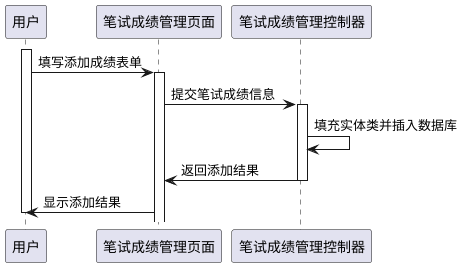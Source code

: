 @startuml written_add

participant 用户
participant 笔试成绩管理页面
participant 笔试成绩管理控制器


activate 用户
用户 -> 笔试成绩管理页面: 填写添加成绩表单
activate 笔试成绩管理页面

笔试成绩管理页面 -> 笔试成绩管理控制器: 提交笔试成绩信息
activate 笔试成绩管理控制器

笔试成绩管理控制器 -> 笔试成绩管理控制器: 填充实体类并插入数据库

笔试成绩管理控制器 -> 笔试成绩管理页面: 返回添加结果
deactivate 笔试成绩管理控制器

笔试成绩管理页面 -> 用户: 显示添加结果
deactivate 用户

@enduml